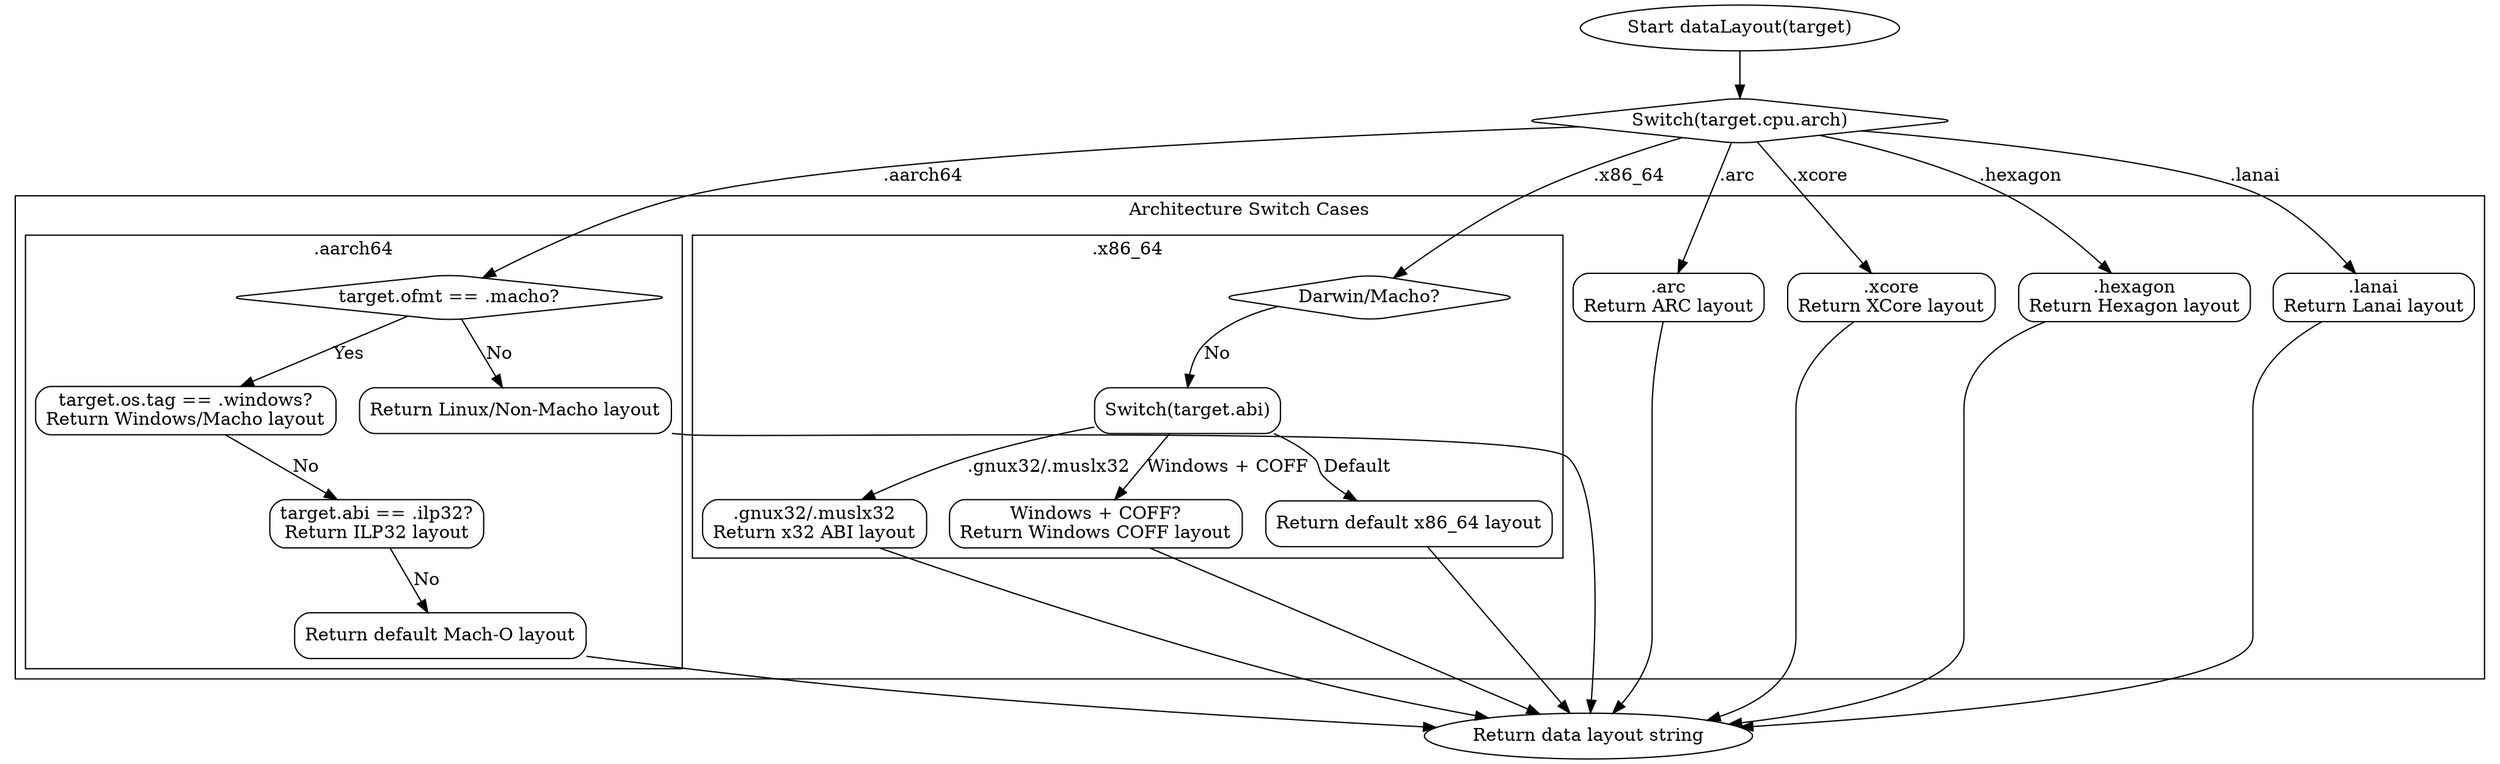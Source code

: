 
digraph DataLayoutFunction {
    graph [rankdir=TB];
    node [shape=rectangle, style=rounded];
    edge [arrowhead=normal];

    start [label="Start dataLayout(target)", shape=ellipse];
    end [label="Return data layout string", shape=ellipse];
    arch_switch [label="Switch(target.cpu.arch)", shape=diamond];

    start -> arch_switch;

    // Common nodes
    subgraph cluster_main {
        label="Architecture Switch Cases";
        
        // Simple cases
        arc [label=".arc\nReturn ARC layout"];
        xcore [label=".xcore\nReturn XCore layout"];
        hexagon [label=".hexagon\nReturn Hexagon layout"];
        lanai [label=".lanai\nReturn Lanai layout"];
        // ... (other simple cases)

        // Complex cases with nested conditions
        subgraph cluster_aarch64 {
            label=".aarch64";
            aarch64_check_ofmt [label="target.ofmt == .macho?", shape=diamond];
            aarch64_windows [label="target.os.tag == .windows?\nReturn Windows/Macho layout"];
            aarch64_ilp32 [label="target.abi == .ilp32?\nReturn ILP32 layout"];
            aarch64_default_macho [label="Return default Mach-O layout"];
            aarch64_linux [label="Return Linux/Non-Macho layout"];
            
            aarch64_check_ofmt -> aarch64_windows [label="Yes"];
            aarch64_check_ofmt -> aarch64_linux [label="No"];
            aarch64_windows -> aarch64_ilp32 [label="No"];
            aarch64_ilp32 -> aarch64_default_macho [label="No"];
        }

        subgraph cluster_x86_64 {
            label=".x86_64";
            x8664_check_darwin [label="Darwin/Macho?", shape=diamond];
            x8664_abi_switch [label="Switch(target.abi)"];
            x8664_gnux32 [label=".gnux32/.muslx32\nReturn x32 ABI layout"];
            x8664_windows_coff [label="Windows + COFF?\nReturn Windows COFF layout"];
            x8664_default [label="Return default x86_64 layout"];
            
            x8664_check_darwin -> x8664_abi_switch [label="No"];
            x8664_abi_switch -> x8664_gnux32 [label=".gnux32/.muslx32"];
            x8664_abi_switch -> x8664_windows_coff [label="Windows + COFF"];
            x8664_abi_switch -> x8664_default [label="Default"];
        }

        // Add other architectures similarly...
    }

    // Connections from arch switch
    arch_switch -> arc [label=".arc"];
    arch_switch -> xcore [label=".xcore"];
    arch_switch -> hexagon [label=".hexagon"];
    arch_switch -> lanai [label=".lanai"];
    arch_switch -> aarch64_check_ofmt [label=".aarch64"];
    arch_switch -> x8664_check_darwin [label=".x86_64"];

    // Terminal connections
    arc -> end;
    xcore -> end;
    hexagon -> end;
    lanai -> end;
    aarch64_default_macho -> end;
    aarch64_linux -> end;
    x8664_gnux32 -> end;
    x8664_windows_coff -> end;
    x8664_default -> end;

    // Add more terminal connections for other cases...
}
